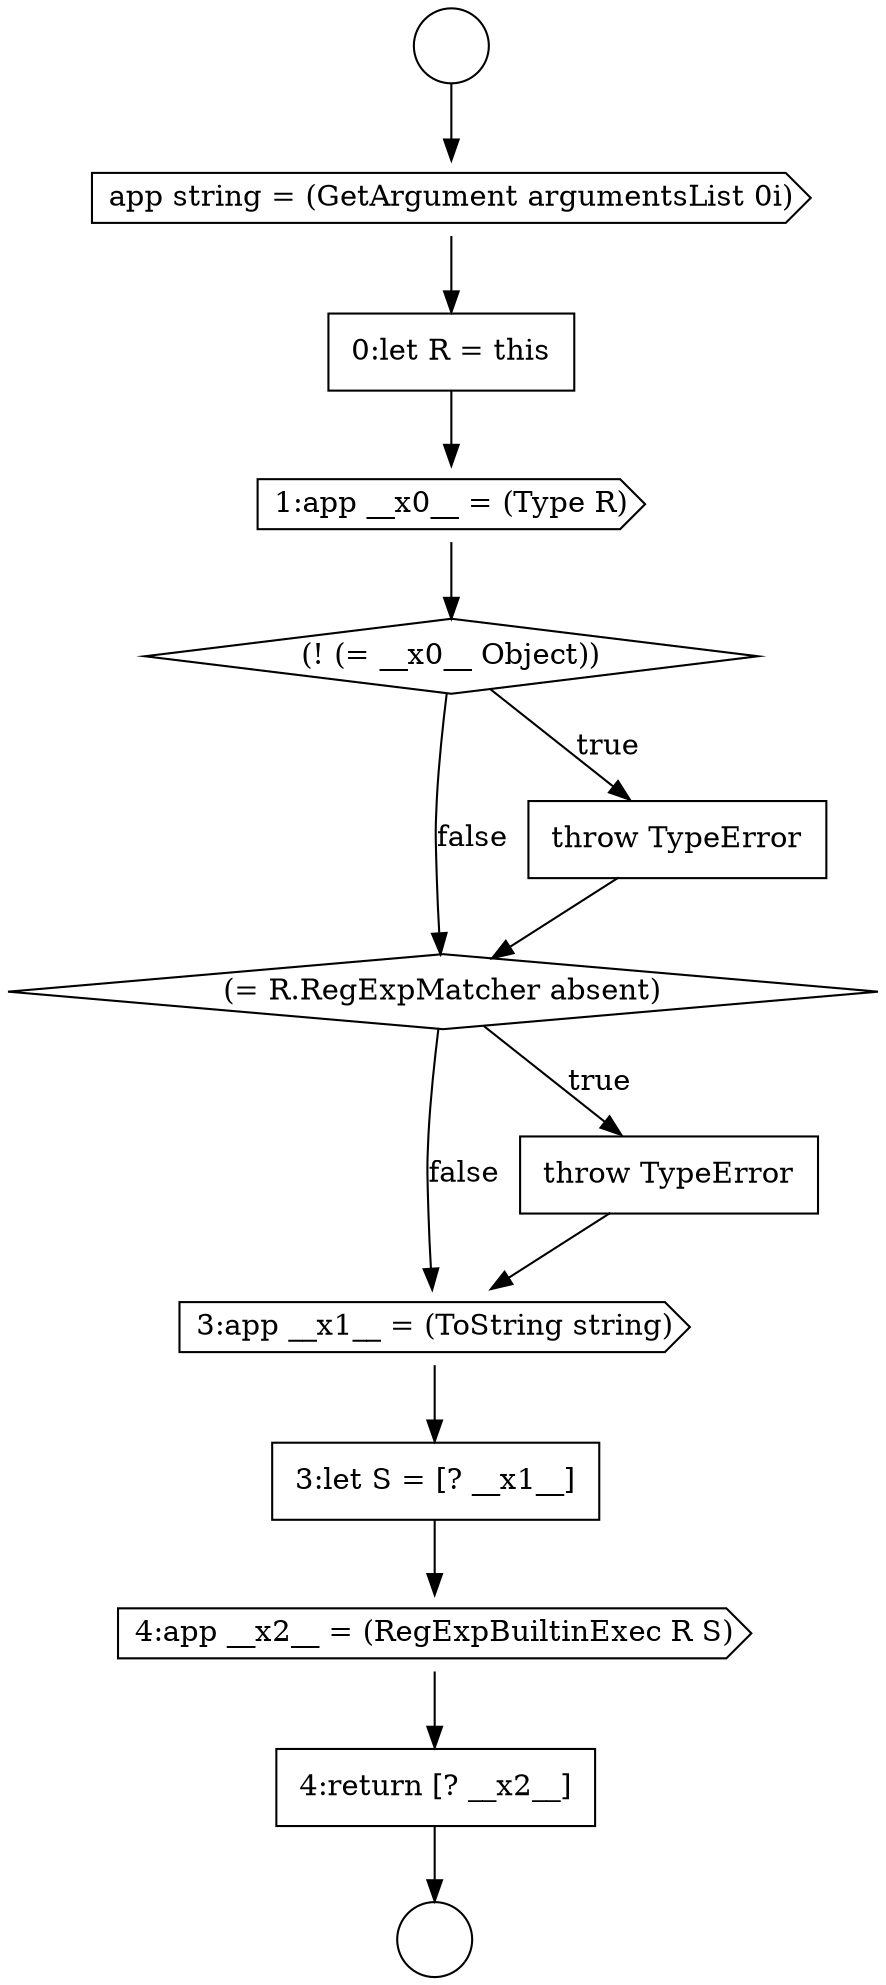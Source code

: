 digraph {
  node13373 [shape=cds, label=<<font color="black">1:app __x0__ = (Type R)</font>> color="black" fillcolor="white" style=filled]
  node13378 [shape=cds, label=<<font color="black">3:app __x1__ = (ToString string)</font>> color="black" fillcolor="white" style=filled]
  node13379 [shape=none, margin=0, label=<<font color="black">
    <table border="0" cellborder="1" cellspacing="0" cellpadding="10">
      <tr><td align="left">3:let S = [? __x1__]</td></tr>
    </table>
  </font>> color="black" fillcolor="white" style=filled]
  node13376 [shape=diamond, label=<<font color="black">(= R.RegExpMatcher absent)</font>> color="black" fillcolor="white" style=filled]
  node13380 [shape=cds, label=<<font color="black">4:app __x2__ = (RegExpBuiltinExec R S)</font>> color="black" fillcolor="white" style=filled]
  node13375 [shape=none, margin=0, label=<<font color="black">
    <table border="0" cellborder="1" cellspacing="0" cellpadding="10">
      <tr><td align="left">throw TypeError</td></tr>
    </table>
  </font>> color="black" fillcolor="white" style=filled]
  node13371 [shape=cds, label=<<font color="black">app string = (GetArgument argumentsList 0i)</font>> color="black" fillcolor="white" style=filled]
  node13369 [shape=circle label=" " color="black" fillcolor="white" style=filled]
  node13374 [shape=diamond, label=<<font color="black">(! (= __x0__ Object))</font>> color="black" fillcolor="white" style=filled]
  node13377 [shape=none, margin=0, label=<<font color="black">
    <table border="0" cellborder="1" cellspacing="0" cellpadding="10">
      <tr><td align="left">throw TypeError</td></tr>
    </table>
  </font>> color="black" fillcolor="white" style=filled]
  node13381 [shape=none, margin=0, label=<<font color="black">
    <table border="0" cellborder="1" cellspacing="0" cellpadding="10">
      <tr><td align="left">4:return [? __x2__]</td></tr>
    </table>
  </font>> color="black" fillcolor="white" style=filled]
  node13372 [shape=none, margin=0, label=<<font color="black">
    <table border="0" cellborder="1" cellspacing="0" cellpadding="10">
      <tr><td align="left">0:let R = this</td></tr>
    </table>
  </font>> color="black" fillcolor="white" style=filled]
  node13370 [shape=circle label=" " color="black" fillcolor="white" style=filled]
  node13375 -> node13376 [ color="black"]
  node13376 -> node13377 [label=<<font color="black">true</font>> color="black"]
  node13376 -> node13378 [label=<<font color="black">false</font>> color="black"]
  node13377 -> node13378 [ color="black"]
  node13378 -> node13379 [ color="black"]
  node13374 -> node13375 [label=<<font color="black">true</font>> color="black"]
  node13374 -> node13376 [label=<<font color="black">false</font>> color="black"]
  node13372 -> node13373 [ color="black"]
  node13380 -> node13381 [ color="black"]
  node13369 -> node13371 [ color="black"]
  node13371 -> node13372 [ color="black"]
  node13381 -> node13370 [ color="black"]
  node13379 -> node13380 [ color="black"]
  node13373 -> node13374 [ color="black"]
}
